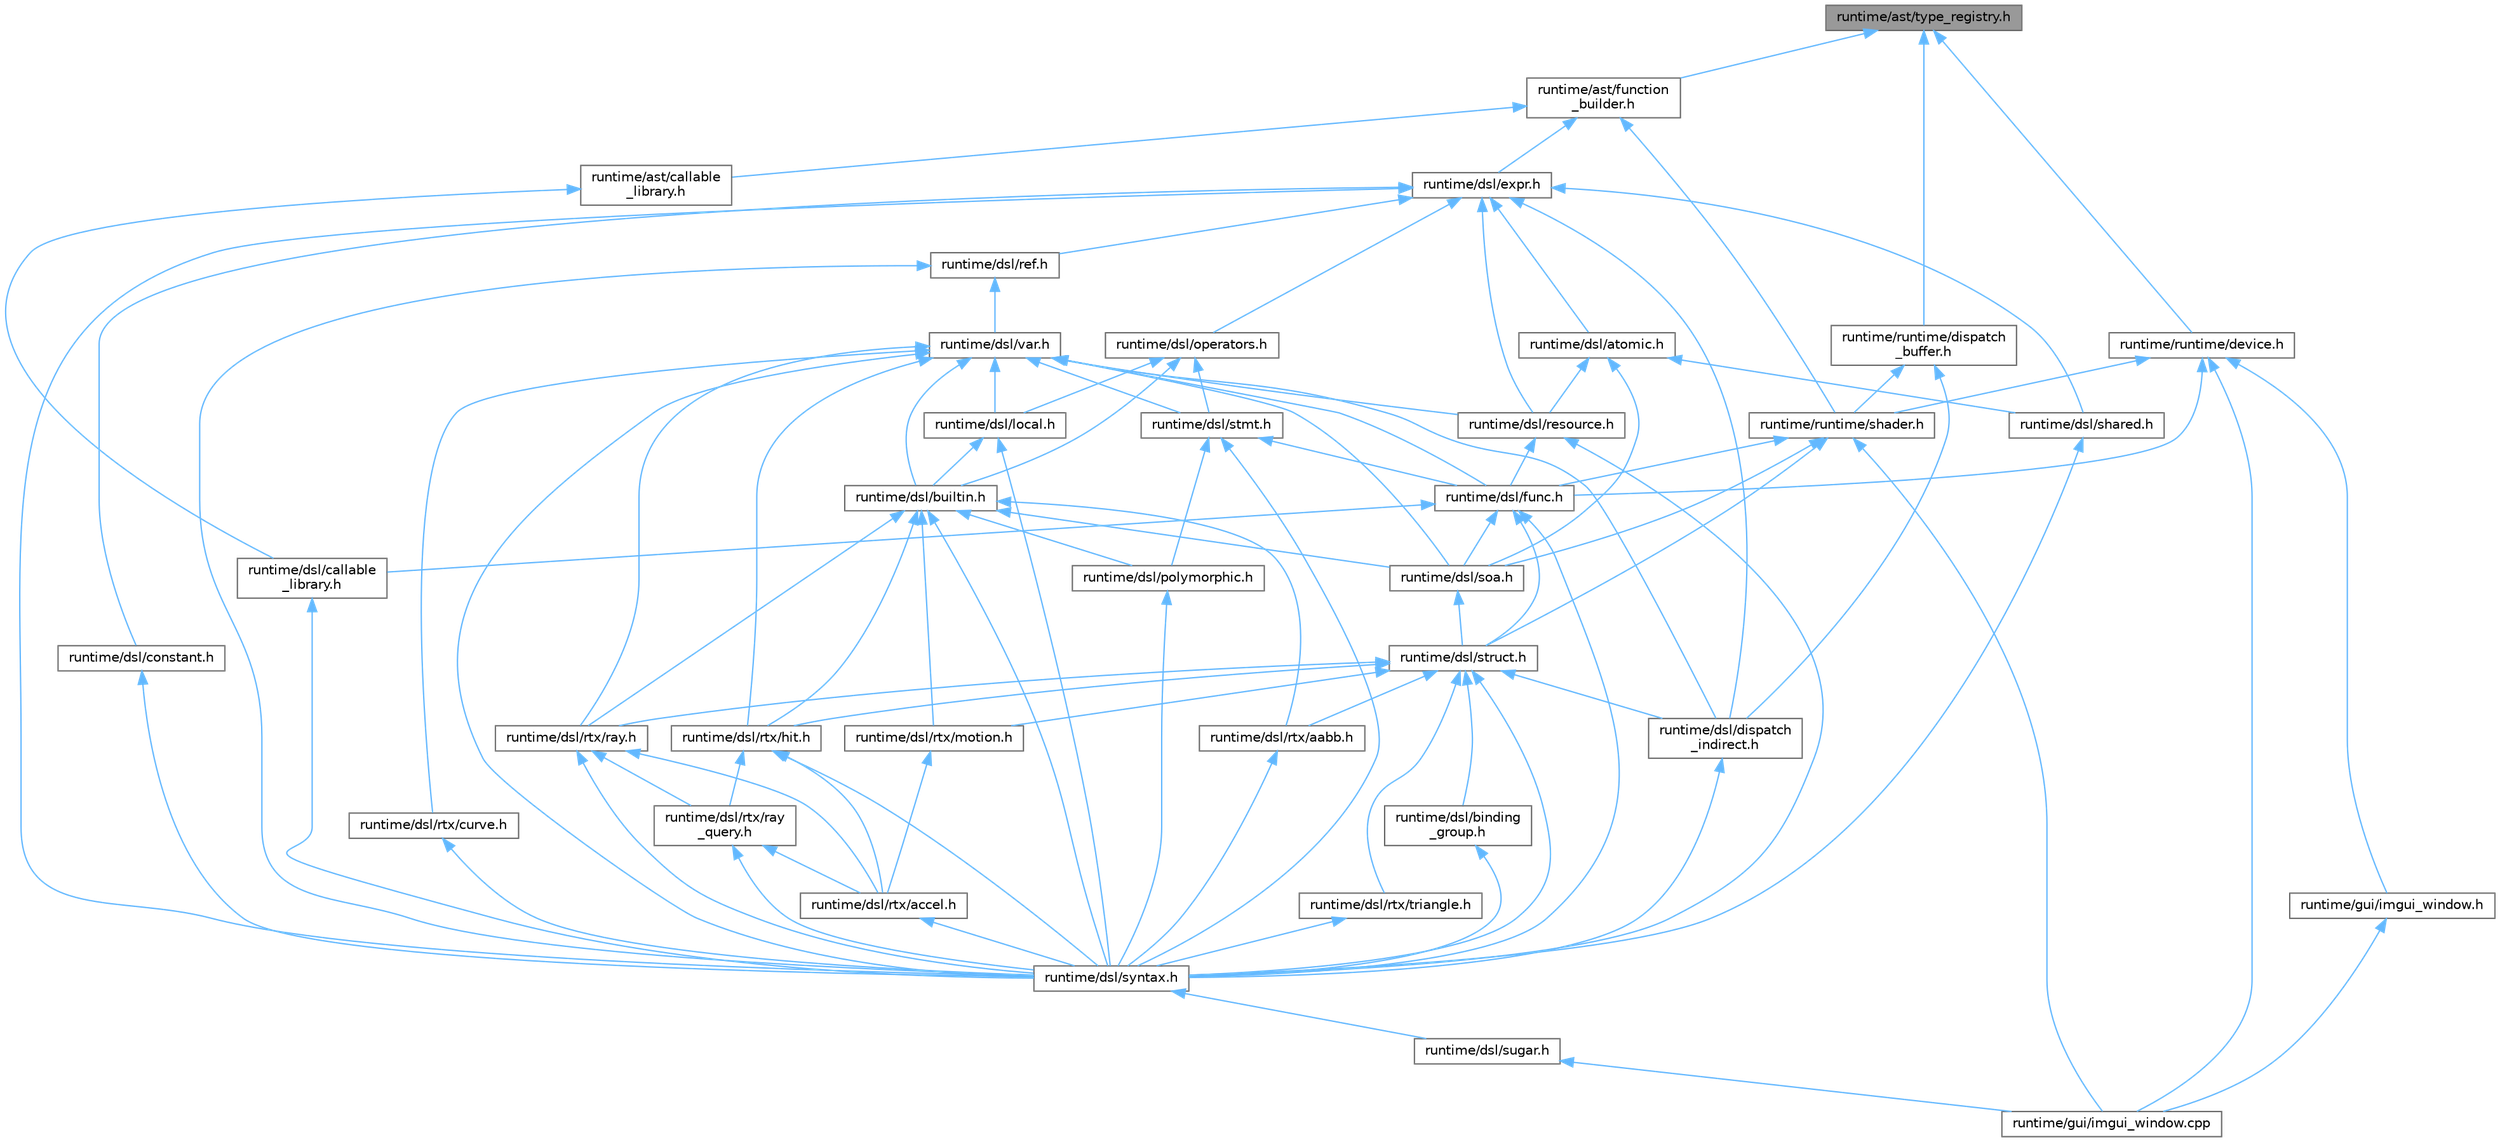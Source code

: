 digraph "runtime/ast/type_registry.h"
{
 // LATEX_PDF_SIZE
  bgcolor="transparent";
  edge [fontname=Helvetica,fontsize=10,labelfontname=Helvetica,labelfontsize=10];
  node [fontname=Helvetica,fontsize=10,shape=box,height=0.2,width=0.4];
  Node1 [id="Node000001",label="runtime/ast/type_registry.h",height=0.2,width=0.4,color="gray40", fillcolor="grey60", style="filled", fontcolor="black",tooltip=" "];
  Node1 -> Node2 [id="edge94_Node000001_Node000002",dir="back",color="steelblue1",style="solid",tooltip=" "];
  Node2 [id="Node000002",label="runtime/ast/function\l_builder.h",height=0.2,width=0.4,color="grey40", fillcolor="white", style="filled",URL="$function__builder_8h.html",tooltip=" "];
  Node2 -> Node3 [id="edge95_Node000002_Node000003",dir="back",color="steelblue1",style="solid",tooltip=" "];
  Node3 [id="Node000003",label="runtime/ast/callable\l_library.h",height=0.2,width=0.4,color="grey40", fillcolor="white", style="filled",URL="$ast_2callable__library_8h.html",tooltip=" "];
  Node3 -> Node4 [id="edge96_Node000003_Node000004",dir="back",color="steelblue1",style="solid",tooltip=" "];
  Node4 [id="Node000004",label="runtime/dsl/callable\l_library.h",height=0.2,width=0.4,color="grey40", fillcolor="white", style="filled",URL="$dsl_2callable__library_8h.html",tooltip=" "];
  Node4 -> Node5 [id="edge97_Node000004_Node000005",dir="back",color="steelblue1",style="solid",tooltip=" "];
  Node5 [id="Node000005",label="runtime/dsl/syntax.h",height=0.2,width=0.4,color="grey40", fillcolor="white", style="filled",URL="$syntax_8h.html",tooltip=" "];
  Node5 -> Node6 [id="edge98_Node000005_Node000006",dir="back",color="steelblue1",style="solid",tooltip=" "];
  Node6 [id="Node000006",label="runtime/dsl/sugar.h",height=0.2,width=0.4,color="grey40", fillcolor="white", style="filled",URL="$sugar_8h.html",tooltip=" "];
  Node6 -> Node7 [id="edge99_Node000006_Node000007",dir="back",color="steelblue1",style="solid",tooltip=" "];
  Node7 [id="Node000007",label="runtime/gui/imgui_window.cpp",height=0.2,width=0.4,color="grey40", fillcolor="white", style="filled",URL="$imgui__window_8cpp.html",tooltip=" "];
  Node2 -> Node8 [id="edge100_Node000002_Node000008",dir="back",color="steelblue1",style="solid",tooltip=" "];
  Node8 [id="Node000008",label="runtime/dsl/expr.h",height=0.2,width=0.4,color="grey40", fillcolor="white", style="filled",URL="$expr_8h.html",tooltip=" "];
  Node8 -> Node9 [id="edge101_Node000008_Node000009",dir="back",color="steelblue1",style="solid",tooltip=" "];
  Node9 [id="Node000009",label="runtime/dsl/atomic.h",height=0.2,width=0.4,color="grey40", fillcolor="white", style="filled",URL="$dsl_2atomic_8h.html",tooltip=" "];
  Node9 -> Node10 [id="edge102_Node000009_Node000010",dir="back",color="steelblue1",style="solid",tooltip=" "];
  Node10 [id="Node000010",label="runtime/dsl/resource.h",height=0.2,width=0.4,color="grey40", fillcolor="white", style="filled",URL="$dsl_2resource_8h.html",tooltip=" "];
  Node10 -> Node11 [id="edge103_Node000010_Node000011",dir="back",color="steelblue1",style="solid",tooltip=" "];
  Node11 [id="Node000011",label="runtime/dsl/func.h",height=0.2,width=0.4,color="grey40", fillcolor="white", style="filled",URL="$func_8h.html",tooltip=" "];
  Node11 -> Node4 [id="edge104_Node000011_Node000004",dir="back",color="steelblue1",style="solid",tooltip=" "];
  Node11 -> Node12 [id="edge105_Node000011_Node000012",dir="back",color="steelblue1",style="solid",tooltip=" "];
  Node12 [id="Node000012",label="runtime/dsl/soa.h",height=0.2,width=0.4,color="grey40", fillcolor="white", style="filled",URL="$soa_8h.html",tooltip=" "];
  Node12 -> Node13 [id="edge106_Node000012_Node000013",dir="back",color="steelblue1",style="solid",tooltip=" "];
  Node13 [id="Node000013",label="runtime/dsl/struct.h",height=0.2,width=0.4,color="grey40", fillcolor="white", style="filled",URL="$struct_8h.html",tooltip=" "];
  Node13 -> Node14 [id="edge107_Node000013_Node000014",dir="back",color="steelblue1",style="solid",tooltip=" "];
  Node14 [id="Node000014",label="runtime/dsl/binding\l_group.h",height=0.2,width=0.4,color="grey40", fillcolor="white", style="filled",URL="$binding__group_8h.html",tooltip=" "];
  Node14 -> Node5 [id="edge108_Node000014_Node000005",dir="back",color="steelblue1",style="solid",tooltip=" "];
  Node13 -> Node15 [id="edge109_Node000013_Node000015",dir="back",color="steelblue1",style="solid",tooltip=" "];
  Node15 [id="Node000015",label="runtime/dsl/dispatch\l_indirect.h",height=0.2,width=0.4,color="grey40", fillcolor="white", style="filled",URL="$dispatch__indirect_8h.html",tooltip=" "];
  Node15 -> Node5 [id="edge110_Node000015_Node000005",dir="back",color="steelblue1",style="solid",tooltip=" "];
  Node13 -> Node16 [id="edge111_Node000013_Node000016",dir="back",color="steelblue1",style="solid",tooltip=" "];
  Node16 [id="Node000016",label="runtime/dsl/rtx/aabb.h",height=0.2,width=0.4,color="grey40", fillcolor="white", style="filled",URL="$dsl_2rtx_2aabb_8h.html",tooltip=" "];
  Node16 -> Node5 [id="edge112_Node000016_Node000005",dir="back",color="steelblue1",style="solid",tooltip=" "];
  Node13 -> Node17 [id="edge113_Node000013_Node000017",dir="back",color="steelblue1",style="solid",tooltip=" "];
  Node17 [id="Node000017",label="runtime/dsl/rtx/hit.h",height=0.2,width=0.4,color="grey40", fillcolor="white", style="filled",URL="$dsl_2rtx_2hit_8h.html",tooltip=" "];
  Node17 -> Node18 [id="edge114_Node000017_Node000018",dir="back",color="steelblue1",style="solid",tooltip=" "];
  Node18 [id="Node000018",label="runtime/dsl/rtx/accel.h",height=0.2,width=0.4,color="grey40", fillcolor="white", style="filled",URL="$dsl_2rtx_2accel_8h.html",tooltip=" "];
  Node18 -> Node5 [id="edge115_Node000018_Node000005",dir="back",color="steelblue1",style="solid",tooltip=" "];
  Node17 -> Node19 [id="edge116_Node000017_Node000019",dir="back",color="steelblue1",style="solid",tooltip=" "];
  Node19 [id="Node000019",label="runtime/dsl/rtx/ray\l_query.h",height=0.2,width=0.4,color="grey40", fillcolor="white", style="filled",URL="$ray__query_8h.html",tooltip=" "];
  Node19 -> Node18 [id="edge117_Node000019_Node000018",dir="back",color="steelblue1",style="solid",tooltip=" "];
  Node19 -> Node5 [id="edge118_Node000019_Node000005",dir="back",color="steelblue1",style="solid",tooltip=" "];
  Node17 -> Node5 [id="edge119_Node000017_Node000005",dir="back",color="steelblue1",style="solid",tooltip=" "];
  Node13 -> Node20 [id="edge120_Node000013_Node000020",dir="back",color="steelblue1",style="solid",tooltip=" "];
  Node20 [id="Node000020",label="runtime/dsl/rtx/motion.h",height=0.2,width=0.4,color="grey40", fillcolor="white", style="filled",URL="$motion_8h.html",tooltip=" "];
  Node20 -> Node18 [id="edge121_Node000020_Node000018",dir="back",color="steelblue1",style="solid",tooltip=" "];
  Node13 -> Node21 [id="edge122_Node000013_Node000021",dir="back",color="steelblue1",style="solid",tooltip=" "];
  Node21 [id="Node000021",label="runtime/dsl/rtx/ray.h",height=0.2,width=0.4,color="grey40", fillcolor="white", style="filled",URL="$dsl_2rtx_2ray_8h.html",tooltip=" "];
  Node21 -> Node18 [id="edge123_Node000021_Node000018",dir="back",color="steelblue1",style="solid",tooltip=" "];
  Node21 -> Node19 [id="edge124_Node000021_Node000019",dir="back",color="steelblue1",style="solid",tooltip=" "];
  Node21 -> Node5 [id="edge125_Node000021_Node000005",dir="back",color="steelblue1",style="solid",tooltip=" "];
  Node13 -> Node22 [id="edge126_Node000013_Node000022",dir="back",color="steelblue1",style="solid",tooltip=" "];
  Node22 [id="Node000022",label="runtime/dsl/rtx/triangle.h",height=0.2,width=0.4,color="grey40", fillcolor="white", style="filled",URL="$dsl_2rtx_2triangle_8h.html",tooltip=" "];
  Node22 -> Node5 [id="edge127_Node000022_Node000005",dir="back",color="steelblue1",style="solid",tooltip=" "];
  Node13 -> Node5 [id="edge128_Node000013_Node000005",dir="back",color="steelblue1",style="solid",tooltip=" "];
  Node11 -> Node13 [id="edge129_Node000011_Node000013",dir="back",color="steelblue1",style="solid",tooltip=" "];
  Node11 -> Node5 [id="edge130_Node000011_Node000005",dir="back",color="steelblue1",style="solid",tooltip=" "];
  Node10 -> Node5 [id="edge131_Node000010_Node000005",dir="back",color="steelblue1",style="solid",tooltip=" "];
  Node9 -> Node23 [id="edge132_Node000009_Node000023",dir="back",color="steelblue1",style="solid",tooltip=" "];
  Node23 [id="Node000023",label="runtime/dsl/shared.h",height=0.2,width=0.4,color="grey40", fillcolor="white", style="filled",URL="$shared_8h.html",tooltip=" "];
  Node23 -> Node5 [id="edge133_Node000023_Node000005",dir="back",color="steelblue1",style="solid",tooltip=" "];
  Node9 -> Node12 [id="edge134_Node000009_Node000012",dir="back",color="steelblue1",style="solid",tooltip=" "];
  Node8 -> Node24 [id="edge135_Node000008_Node000024",dir="back",color="steelblue1",style="solid",tooltip=" "];
  Node24 [id="Node000024",label="runtime/dsl/constant.h",height=0.2,width=0.4,color="grey40", fillcolor="white", style="filled",URL="$constant_8h.html",tooltip=" "];
  Node24 -> Node5 [id="edge136_Node000024_Node000005",dir="back",color="steelblue1",style="solid",tooltip=" "];
  Node8 -> Node15 [id="edge137_Node000008_Node000015",dir="back",color="steelblue1",style="solid",tooltip=" "];
  Node8 -> Node25 [id="edge138_Node000008_Node000025",dir="back",color="steelblue1",style="solid",tooltip=" "];
  Node25 [id="Node000025",label="runtime/dsl/operators.h",height=0.2,width=0.4,color="grey40", fillcolor="white", style="filled",URL="$operators_8h.html",tooltip=" "];
  Node25 -> Node26 [id="edge139_Node000025_Node000026",dir="back",color="steelblue1",style="solid",tooltip=" "];
  Node26 [id="Node000026",label="runtime/dsl/builtin.h",height=0.2,width=0.4,color="grey40", fillcolor="white", style="filled",URL="$builtin_8h.html",tooltip=" "];
  Node26 -> Node27 [id="edge140_Node000026_Node000027",dir="back",color="steelblue1",style="solid",tooltip=" "];
  Node27 [id="Node000027",label="runtime/dsl/polymorphic.h",height=0.2,width=0.4,color="grey40", fillcolor="white", style="filled",URL="$polymorphic_8h.html",tooltip=" "];
  Node27 -> Node5 [id="edge141_Node000027_Node000005",dir="back",color="steelblue1",style="solid",tooltip=" "];
  Node26 -> Node16 [id="edge142_Node000026_Node000016",dir="back",color="steelblue1",style="solid",tooltip=" "];
  Node26 -> Node17 [id="edge143_Node000026_Node000017",dir="back",color="steelblue1",style="solid",tooltip=" "];
  Node26 -> Node20 [id="edge144_Node000026_Node000020",dir="back",color="steelblue1",style="solid",tooltip=" "];
  Node26 -> Node21 [id="edge145_Node000026_Node000021",dir="back",color="steelblue1",style="solid",tooltip=" "];
  Node26 -> Node12 [id="edge146_Node000026_Node000012",dir="back",color="steelblue1",style="solid",tooltip=" "];
  Node26 -> Node5 [id="edge147_Node000026_Node000005",dir="back",color="steelblue1",style="solid",tooltip=" "];
  Node25 -> Node28 [id="edge148_Node000025_Node000028",dir="back",color="steelblue1",style="solid",tooltip=" "];
  Node28 [id="Node000028",label="runtime/dsl/local.h",height=0.2,width=0.4,color="grey40", fillcolor="white", style="filled",URL="$local_8h.html",tooltip=" "];
  Node28 -> Node26 [id="edge149_Node000028_Node000026",dir="back",color="steelblue1",style="solid",tooltip=" "];
  Node28 -> Node5 [id="edge150_Node000028_Node000005",dir="back",color="steelblue1",style="solid",tooltip=" "];
  Node25 -> Node29 [id="edge151_Node000025_Node000029",dir="back",color="steelblue1",style="solid",tooltip=" "];
  Node29 [id="Node000029",label="runtime/dsl/stmt.h",height=0.2,width=0.4,color="grey40", fillcolor="white", style="filled",URL="$stmt_8h.html",tooltip=" "];
  Node29 -> Node11 [id="edge152_Node000029_Node000011",dir="back",color="steelblue1",style="solid",tooltip=" "];
  Node29 -> Node27 [id="edge153_Node000029_Node000027",dir="back",color="steelblue1",style="solid",tooltip=" "];
  Node29 -> Node5 [id="edge154_Node000029_Node000005",dir="back",color="steelblue1",style="solid",tooltip=" "];
  Node8 -> Node30 [id="edge155_Node000008_Node000030",dir="back",color="steelblue1",style="solid",tooltip=" "];
  Node30 [id="Node000030",label="runtime/dsl/ref.h",height=0.2,width=0.4,color="grey40", fillcolor="white", style="filled",URL="$ref_8h.html",tooltip=" "];
  Node30 -> Node5 [id="edge156_Node000030_Node000005",dir="back",color="steelblue1",style="solid",tooltip=" "];
  Node30 -> Node31 [id="edge157_Node000030_Node000031",dir="back",color="steelblue1",style="solid",tooltip=" "];
  Node31 [id="Node000031",label="runtime/dsl/var.h",height=0.2,width=0.4,color="grey40", fillcolor="white", style="filled",URL="$var_8h.html",tooltip=" "];
  Node31 -> Node26 [id="edge158_Node000031_Node000026",dir="back",color="steelblue1",style="solid",tooltip=" "];
  Node31 -> Node15 [id="edge159_Node000031_Node000015",dir="back",color="steelblue1",style="solid",tooltip=" "];
  Node31 -> Node11 [id="edge160_Node000031_Node000011",dir="back",color="steelblue1",style="solid",tooltip=" "];
  Node31 -> Node28 [id="edge161_Node000031_Node000028",dir="back",color="steelblue1",style="solid",tooltip=" "];
  Node31 -> Node10 [id="edge162_Node000031_Node000010",dir="back",color="steelblue1",style="solid",tooltip=" "];
  Node31 -> Node32 [id="edge163_Node000031_Node000032",dir="back",color="steelblue1",style="solid",tooltip=" "];
  Node32 [id="Node000032",label="runtime/dsl/rtx/curve.h",height=0.2,width=0.4,color="grey40", fillcolor="white", style="filled",URL="$dsl_2rtx_2curve_8h.html",tooltip=" "];
  Node32 -> Node5 [id="edge164_Node000032_Node000005",dir="back",color="steelblue1",style="solid",tooltip=" "];
  Node31 -> Node17 [id="edge165_Node000031_Node000017",dir="back",color="steelblue1",style="solid",tooltip=" "];
  Node31 -> Node21 [id="edge166_Node000031_Node000021",dir="back",color="steelblue1",style="solid",tooltip=" "];
  Node31 -> Node12 [id="edge167_Node000031_Node000012",dir="back",color="steelblue1",style="solid",tooltip=" "];
  Node31 -> Node29 [id="edge168_Node000031_Node000029",dir="back",color="steelblue1",style="solid",tooltip=" "];
  Node31 -> Node5 [id="edge169_Node000031_Node000005",dir="back",color="steelblue1",style="solid",tooltip=" "];
  Node8 -> Node10 [id="edge170_Node000008_Node000010",dir="back",color="steelblue1",style="solid",tooltip=" "];
  Node8 -> Node23 [id="edge171_Node000008_Node000023",dir="back",color="steelblue1",style="solid",tooltip=" "];
  Node8 -> Node5 [id="edge172_Node000008_Node000005",dir="back",color="steelblue1",style="solid",tooltip=" "];
  Node2 -> Node33 [id="edge173_Node000002_Node000033",dir="back",color="steelblue1",style="solid",tooltip=" "];
  Node33 [id="Node000033",label="runtime/runtime/shader.h",height=0.2,width=0.4,color="grey40", fillcolor="white", style="filled",URL="$shader_8h.html",tooltip=" "];
  Node33 -> Node11 [id="edge174_Node000033_Node000011",dir="back",color="steelblue1",style="solid",tooltip=" "];
  Node33 -> Node12 [id="edge175_Node000033_Node000012",dir="back",color="steelblue1",style="solid",tooltip=" "];
  Node33 -> Node13 [id="edge176_Node000033_Node000013",dir="back",color="steelblue1",style="solid",tooltip=" "];
  Node33 -> Node7 [id="edge177_Node000033_Node000007",dir="back",color="steelblue1",style="solid",tooltip=" "];
  Node1 -> Node34 [id="edge178_Node000001_Node000034",dir="back",color="steelblue1",style="solid",tooltip=" "];
  Node34 [id="Node000034",label="runtime/runtime/device.h",height=0.2,width=0.4,color="grey40", fillcolor="white", style="filled",URL="$device_8h.html",tooltip=" "];
  Node34 -> Node11 [id="edge179_Node000034_Node000011",dir="back",color="steelblue1",style="solid",tooltip=" "];
  Node34 -> Node7 [id="edge180_Node000034_Node000007",dir="back",color="steelblue1",style="solid",tooltip=" "];
  Node34 -> Node35 [id="edge181_Node000034_Node000035",dir="back",color="steelblue1",style="solid",tooltip=" "];
  Node35 [id="Node000035",label="runtime/gui/imgui_window.h",height=0.2,width=0.4,color="grey40", fillcolor="white", style="filled",URL="$imgui__window_8h.html",tooltip=" "];
  Node35 -> Node7 [id="edge182_Node000035_Node000007",dir="back",color="steelblue1",style="solid",tooltip=" "];
  Node34 -> Node33 [id="edge183_Node000034_Node000033",dir="back",color="steelblue1",style="solid",tooltip=" "];
  Node1 -> Node36 [id="edge184_Node000001_Node000036",dir="back",color="steelblue1",style="solid",tooltip=" "];
  Node36 [id="Node000036",label="runtime/runtime/dispatch\l_buffer.h",height=0.2,width=0.4,color="grey40", fillcolor="white", style="filled",URL="$dispatch__buffer_8h.html",tooltip=" "];
  Node36 -> Node15 [id="edge185_Node000036_Node000015",dir="back",color="steelblue1",style="solid",tooltip=" "];
  Node36 -> Node33 [id="edge186_Node000036_Node000033",dir="back",color="steelblue1",style="solid",tooltip=" "];
}

